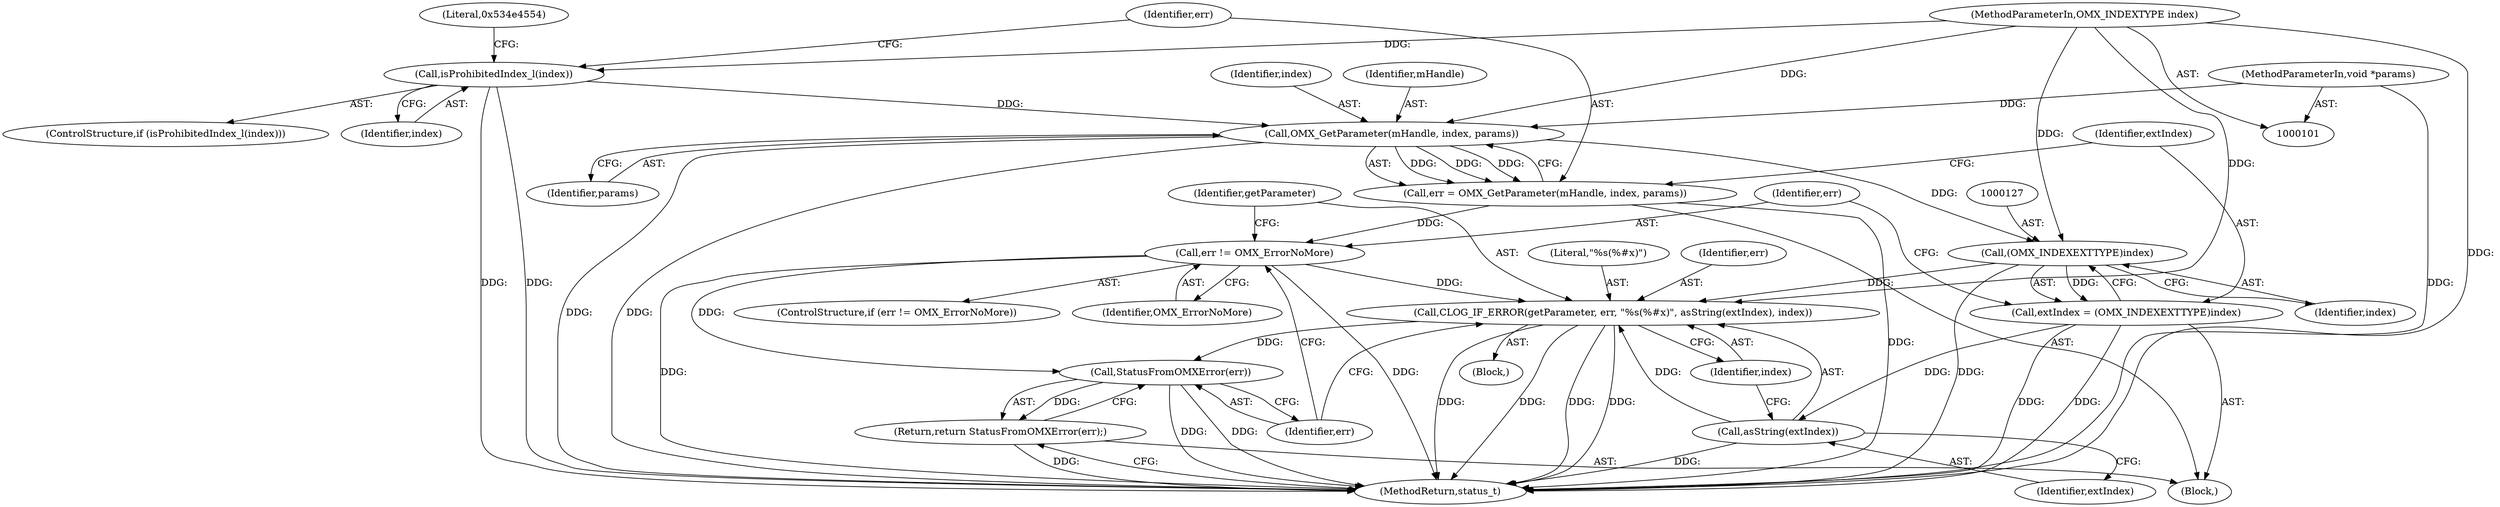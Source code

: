 digraph "0_Android_0f177948ae2640bfe4d70f8e4248e106406b3b0a_10@pointer" {
"1000119" [label="(Call,OMX_GetParameter(mHandle, index, params))"];
"1000108" [label="(Call,isProhibitedIndex_l(index))"];
"1000102" [label="(MethodParameterIn,OMX_INDEXTYPE index)"];
"1000103" [label="(MethodParameterIn,void *params)"];
"1000117" [label="(Call,err = OMX_GetParameter(mHandle, index, params))"];
"1000130" [label="(Call,err != OMX_ErrorNoMore)"];
"1000134" [label="(Call,CLOG_IF_ERROR(getParameter, err, \"%s(%#x)\", asString(extIndex), index))"];
"1000142" [label="(Call,StatusFromOMXError(err))"];
"1000141" [label="(Return,return StatusFromOMXError(err);)"];
"1000126" [label="(Call,(OMX_INDEXEXTTYPE)index)"];
"1000124" [label="(Call,extIndex = (OMX_INDEXEXTTYPE)index)"];
"1000138" [label="(Call,asString(extIndex))"];
"1000108" [label="(Call,isProhibitedIndex_l(index))"];
"1000130" [label="(Call,err != OMX_ErrorNoMore)"];
"1000109" [label="(Identifier,index)"];
"1000142" [label="(Call,StatusFromOMXError(err))"];
"1000117" [label="(Call,err = OMX_GetParameter(mHandle, index, params))"];
"1000125" [label="(Identifier,extIndex)"];
"1000102" [label="(MethodParameterIn,OMX_INDEXTYPE index)"];
"1000138" [label="(Call,asString(extIndex))"];
"1000136" [label="(Identifier,err)"];
"1000120" [label="(Identifier,mHandle)"];
"1000144" [label="(MethodReturn,status_t)"];
"1000119" [label="(Call,OMX_GetParameter(mHandle, index, params))"];
"1000124" [label="(Call,extIndex = (OMX_INDEXEXTTYPE)index)"];
"1000133" [label="(Block,)"];
"1000118" [label="(Identifier,err)"];
"1000140" [label="(Identifier,index)"];
"1000141" [label="(Return,return StatusFromOMXError(err);)"];
"1000135" [label="(Identifier,getParameter)"];
"1000129" [label="(ControlStructure,if (err != OMX_ErrorNoMore))"];
"1000137" [label="(Literal,\"%s(%#x)\")"];
"1000131" [label="(Identifier,err)"];
"1000112" [label="(Literal,0x534e4554)"];
"1000128" [label="(Identifier,index)"];
"1000107" [label="(ControlStructure,if (isProhibitedIndex_l(index)))"];
"1000134" [label="(Call,CLOG_IF_ERROR(getParameter, err, \"%s(%#x)\", asString(extIndex), index))"];
"1000139" [label="(Identifier,extIndex)"];
"1000122" [label="(Identifier,params)"];
"1000103" [label="(MethodParameterIn,void *params)"];
"1000143" [label="(Identifier,err)"];
"1000126" [label="(Call,(OMX_INDEXEXTTYPE)index)"];
"1000132" [label="(Identifier,OMX_ErrorNoMore)"];
"1000105" [label="(Block,)"];
"1000121" [label="(Identifier,index)"];
"1000119" -> "1000117"  [label="AST: "];
"1000119" -> "1000122"  [label="CFG: "];
"1000120" -> "1000119"  [label="AST: "];
"1000121" -> "1000119"  [label="AST: "];
"1000122" -> "1000119"  [label="AST: "];
"1000117" -> "1000119"  [label="CFG: "];
"1000119" -> "1000144"  [label="DDG: "];
"1000119" -> "1000144"  [label="DDG: "];
"1000119" -> "1000117"  [label="DDG: "];
"1000119" -> "1000117"  [label="DDG: "];
"1000119" -> "1000117"  [label="DDG: "];
"1000108" -> "1000119"  [label="DDG: "];
"1000102" -> "1000119"  [label="DDG: "];
"1000103" -> "1000119"  [label="DDG: "];
"1000119" -> "1000126"  [label="DDG: "];
"1000108" -> "1000107"  [label="AST: "];
"1000108" -> "1000109"  [label="CFG: "];
"1000109" -> "1000108"  [label="AST: "];
"1000112" -> "1000108"  [label="CFG: "];
"1000118" -> "1000108"  [label="CFG: "];
"1000108" -> "1000144"  [label="DDG: "];
"1000108" -> "1000144"  [label="DDG: "];
"1000102" -> "1000108"  [label="DDG: "];
"1000102" -> "1000101"  [label="AST: "];
"1000102" -> "1000144"  [label="DDG: "];
"1000102" -> "1000126"  [label="DDG: "];
"1000102" -> "1000134"  [label="DDG: "];
"1000103" -> "1000101"  [label="AST: "];
"1000103" -> "1000144"  [label="DDG: "];
"1000117" -> "1000105"  [label="AST: "];
"1000118" -> "1000117"  [label="AST: "];
"1000125" -> "1000117"  [label="CFG: "];
"1000117" -> "1000144"  [label="DDG: "];
"1000117" -> "1000130"  [label="DDG: "];
"1000130" -> "1000129"  [label="AST: "];
"1000130" -> "1000132"  [label="CFG: "];
"1000131" -> "1000130"  [label="AST: "];
"1000132" -> "1000130"  [label="AST: "];
"1000135" -> "1000130"  [label="CFG: "];
"1000143" -> "1000130"  [label="CFG: "];
"1000130" -> "1000144"  [label="DDG: "];
"1000130" -> "1000144"  [label="DDG: "];
"1000130" -> "1000134"  [label="DDG: "];
"1000130" -> "1000142"  [label="DDG: "];
"1000134" -> "1000133"  [label="AST: "];
"1000134" -> "1000140"  [label="CFG: "];
"1000135" -> "1000134"  [label="AST: "];
"1000136" -> "1000134"  [label="AST: "];
"1000137" -> "1000134"  [label="AST: "];
"1000138" -> "1000134"  [label="AST: "];
"1000140" -> "1000134"  [label="AST: "];
"1000143" -> "1000134"  [label="CFG: "];
"1000134" -> "1000144"  [label="DDG: "];
"1000134" -> "1000144"  [label="DDG: "];
"1000134" -> "1000144"  [label="DDG: "];
"1000134" -> "1000144"  [label="DDG: "];
"1000138" -> "1000134"  [label="DDG: "];
"1000126" -> "1000134"  [label="DDG: "];
"1000134" -> "1000142"  [label="DDG: "];
"1000142" -> "1000141"  [label="AST: "];
"1000142" -> "1000143"  [label="CFG: "];
"1000143" -> "1000142"  [label="AST: "];
"1000141" -> "1000142"  [label="CFG: "];
"1000142" -> "1000144"  [label="DDG: "];
"1000142" -> "1000144"  [label="DDG: "];
"1000142" -> "1000141"  [label="DDG: "];
"1000141" -> "1000105"  [label="AST: "];
"1000144" -> "1000141"  [label="CFG: "];
"1000141" -> "1000144"  [label="DDG: "];
"1000126" -> "1000124"  [label="AST: "];
"1000126" -> "1000128"  [label="CFG: "];
"1000127" -> "1000126"  [label="AST: "];
"1000128" -> "1000126"  [label="AST: "];
"1000124" -> "1000126"  [label="CFG: "];
"1000126" -> "1000144"  [label="DDG: "];
"1000126" -> "1000124"  [label="DDG: "];
"1000124" -> "1000105"  [label="AST: "];
"1000125" -> "1000124"  [label="AST: "];
"1000131" -> "1000124"  [label="CFG: "];
"1000124" -> "1000144"  [label="DDG: "];
"1000124" -> "1000144"  [label="DDG: "];
"1000124" -> "1000138"  [label="DDG: "];
"1000138" -> "1000139"  [label="CFG: "];
"1000139" -> "1000138"  [label="AST: "];
"1000140" -> "1000138"  [label="CFG: "];
"1000138" -> "1000144"  [label="DDG: "];
}
